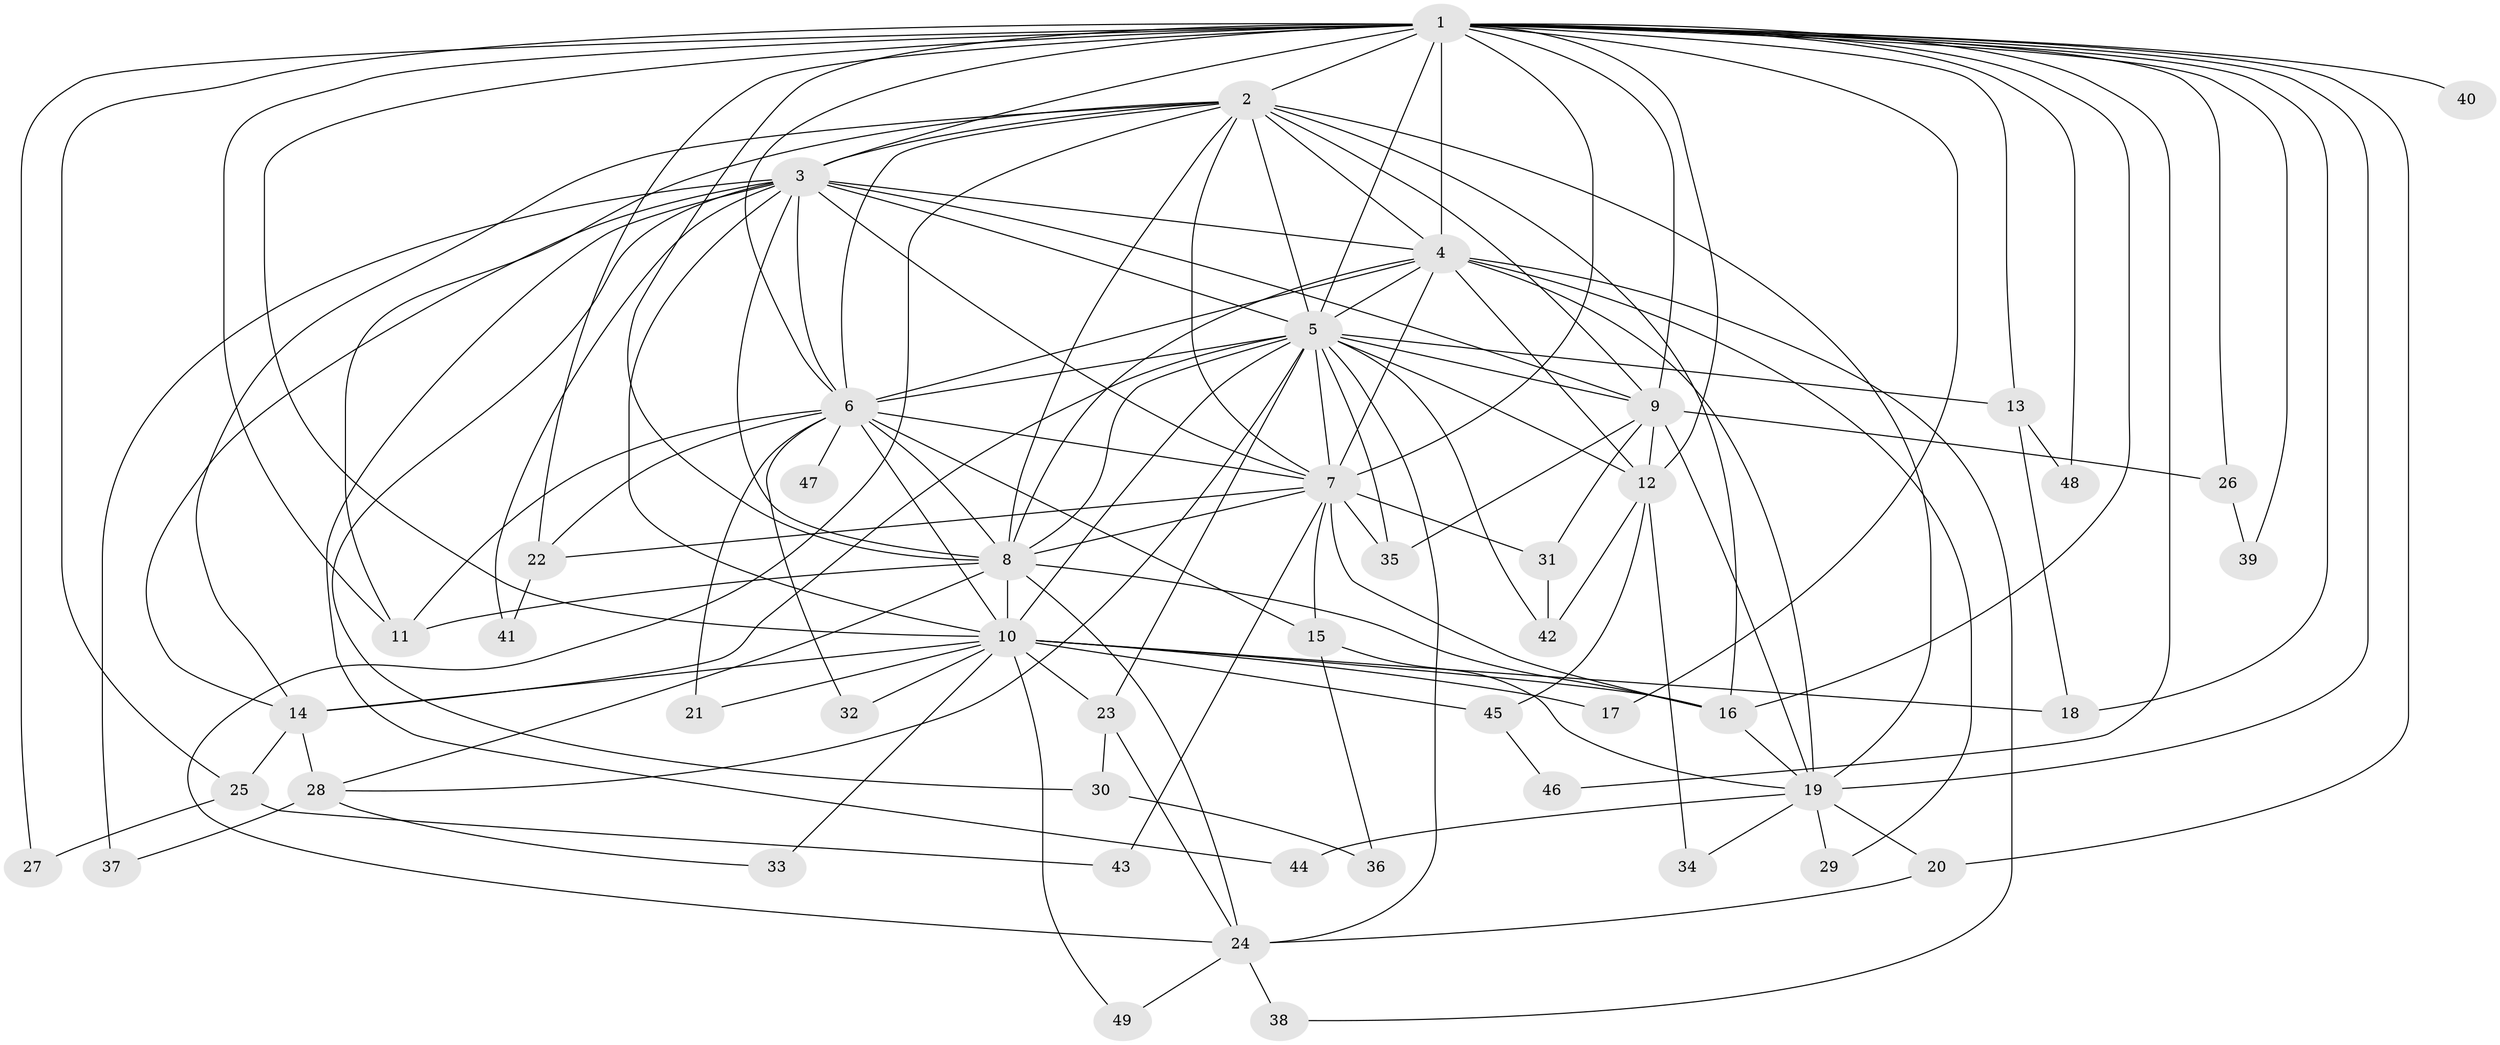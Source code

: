 // original degree distribution, {12: 0.010309278350515464, 20: 0.020618556701030927, 19: 0.020618556701030927, 14: 0.010309278350515464, 16: 0.010309278350515464, 15: 0.010309278350515464, 25: 0.010309278350515464, 33: 0.010309278350515464, 8: 0.010309278350515464, 2: 0.5360824742268041, 6: 0.020618556701030927, 4: 0.1134020618556701, 3: 0.15463917525773196, 7: 0.010309278350515464, 5: 0.05154639175257732}
// Generated by graph-tools (version 1.1) at 2025/34/03/09/25 02:34:39]
// undirected, 49 vertices, 134 edges
graph export_dot {
graph [start="1"]
  node [color=gray90,style=filled];
  1;
  2;
  3;
  4;
  5;
  6;
  7;
  8;
  9;
  10;
  11;
  12;
  13;
  14;
  15;
  16;
  17;
  18;
  19;
  20;
  21;
  22;
  23;
  24;
  25;
  26;
  27;
  28;
  29;
  30;
  31;
  32;
  33;
  34;
  35;
  36;
  37;
  38;
  39;
  40;
  41;
  42;
  43;
  44;
  45;
  46;
  47;
  48;
  49;
  1 -- 2 [weight=2.0];
  1 -- 3 [weight=2.0];
  1 -- 4 [weight=2.0];
  1 -- 5 [weight=3.0];
  1 -- 6 [weight=2.0];
  1 -- 7 [weight=4.0];
  1 -- 8 [weight=2.0];
  1 -- 9 [weight=2.0];
  1 -- 10 [weight=3.0];
  1 -- 11 [weight=1.0];
  1 -- 12 [weight=1.0];
  1 -- 13 [weight=1.0];
  1 -- 16 [weight=1.0];
  1 -- 17 [weight=1.0];
  1 -- 18 [weight=1.0];
  1 -- 19 [weight=1.0];
  1 -- 20 [weight=2.0];
  1 -- 22 [weight=1.0];
  1 -- 25 [weight=1.0];
  1 -- 26 [weight=1.0];
  1 -- 27 [weight=1.0];
  1 -- 39 [weight=1.0];
  1 -- 40 [weight=1.0];
  1 -- 46 [weight=1.0];
  1 -- 48 [weight=1.0];
  2 -- 3 [weight=2.0];
  2 -- 4 [weight=1.0];
  2 -- 5 [weight=1.0];
  2 -- 6 [weight=1.0];
  2 -- 7 [weight=2.0];
  2 -- 8 [weight=2.0];
  2 -- 9 [weight=1.0];
  2 -- 11 [weight=1.0];
  2 -- 14 [weight=1.0];
  2 -- 16 [weight=4.0];
  2 -- 19 [weight=1.0];
  2 -- 24 [weight=1.0];
  3 -- 4 [weight=1.0];
  3 -- 5 [weight=2.0];
  3 -- 6 [weight=1.0];
  3 -- 7 [weight=3.0];
  3 -- 8 [weight=1.0];
  3 -- 9 [weight=1.0];
  3 -- 10 [weight=1.0];
  3 -- 14 [weight=1.0];
  3 -- 30 [weight=1.0];
  3 -- 37 [weight=1.0];
  3 -- 41 [weight=1.0];
  3 -- 44 [weight=1.0];
  4 -- 5 [weight=1.0];
  4 -- 6 [weight=2.0];
  4 -- 7 [weight=2.0];
  4 -- 8 [weight=1.0];
  4 -- 12 [weight=1.0];
  4 -- 19 [weight=1.0];
  4 -- 29 [weight=1.0];
  4 -- 38 [weight=1.0];
  5 -- 6 [weight=1.0];
  5 -- 7 [weight=5.0];
  5 -- 8 [weight=1.0];
  5 -- 9 [weight=1.0];
  5 -- 10 [weight=2.0];
  5 -- 12 [weight=1.0];
  5 -- 13 [weight=1.0];
  5 -- 14 [weight=1.0];
  5 -- 23 [weight=1.0];
  5 -- 24 [weight=1.0];
  5 -- 28 [weight=1.0];
  5 -- 35 [weight=1.0];
  5 -- 42 [weight=1.0];
  6 -- 7 [weight=3.0];
  6 -- 8 [weight=1.0];
  6 -- 10 [weight=2.0];
  6 -- 11 [weight=1.0];
  6 -- 15 [weight=1.0];
  6 -- 21 [weight=1.0];
  6 -- 22 [weight=1.0];
  6 -- 32 [weight=1.0];
  6 -- 47 [weight=1.0];
  7 -- 8 [weight=2.0];
  7 -- 15 [weight=1.0];
  7 -- 16 [weight=1.0];
  7 -- 22 [weight=1.0];
  7 -- 31 [weight=1.0];
  7 -- 35 [weight=1.0];
  7 -- 43 [weight=1.0];
  8 -- 10 [weight=10.0];
  8 -- 11 [weight=1.0];
  8 -- 16 [weight=1.0];
  8 -- 24 [weight=1.0];
  8 -- 28 [weight=1.0];
  9 -- 12 [weight=1.0];
  9 -- 19 [weight=1.0];
  9 -- 26 [weight=1.0];
  9 -- 31 [weight=1.0];
  9 -- 35 [weight=1.0];
  10 -- 14 [weight=1.0];
  10 -- 16 [weight=1.0];
  10 -- 17 [weight=1.0];
  10 -- 18 [weight=1.0];
  10 -- 21 [weight=1.0];
  10 -- 23 [weight=1.0];
  10 -- 32 [weight=1.0];
  10 -- 33 [weight=1.0];
  10 -- 45 [weight=1.0];
  10 -- 49 [weight=1.0];
  12 -- 34 [weight=1.0];
  12 -- 42 [weight=1.0];
  12 -- 45 [weight=1.0];
  13 -- 18 [weight=1.0];
  13 -- 48 [weight=1.0];
  14 -- 25 [weight=1.0];
  14 -- 28 [weight=1.0];
  15 -- 19 [weight=1.0];
  15 -- 36 [weight=1.0];
  16 -- 19 [weight=1.0];
  19 -- 20 [weight=1.0];
  19 -- 29 [weight=1.0];
  19 -- 34 [weight=1.0];
  19 -- 44 [weight=1.0];
  20 -- 24 [weight=1.0];
  22 -- 41 [weight=1.0];
  23 -- 24 [weight=1.0];
  23 -- 30 [weight=1.0];
  24 -- 38 [weight=1.0];
  24 -- 49 [weight=1.0];
  25 -- 27 [weight=1.0];
  25 -- 43 [weight=1.0];
  26 -- 39 [weight=1.0];
  28 -- 33 [weight=1.0];
  28 -- 37 [weight=1.0];
  30 -- 36 [weight=1.0];
  31 -- 42 [weight=1.0];
  45 -- 46 [weight=1.0];
}
